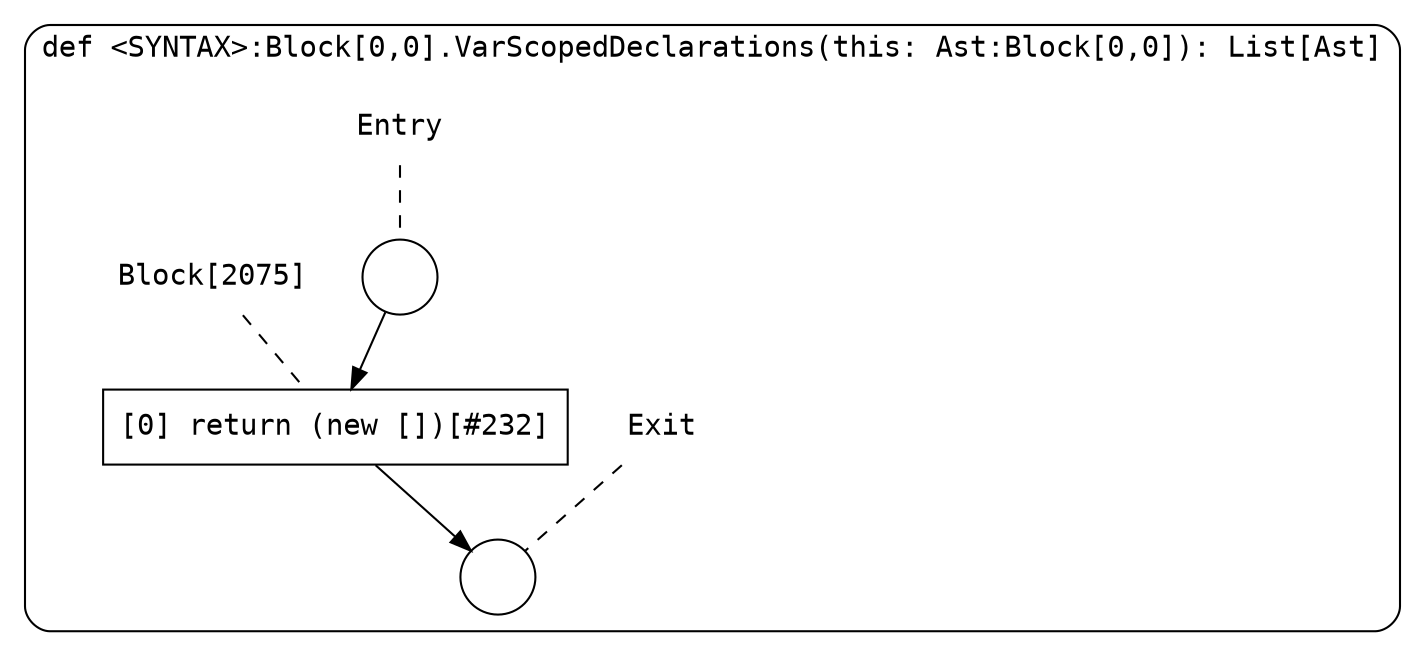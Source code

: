 digraph {
  graph [fontname = "Consolas"]
  node [fontname = "Consolas"]
  edge [fontname = "Consolas"]
  subgraph cluster395 {
    label = "def <SYNTAX>:Block[0,0].VarScopedDeclarations(this: Ast:Block[0,0]): List[Ast]"
    style = rounded
    cluster395_entry_name [shape=none, label=<<font color="black">Entry</font>>]
    cluster395_entry_name -> cluster395_entry [arrowhead=none, color="black", style=dashed]
    cluster395_entry [shape=circle label=" " color="black" fillcolor="white" style=filled]
    cluster395_entry -> node2075 [color="black"]
    cluster395_exit_name [shape=none, label=<<font color="black">Exit</font>>]
    cluster395_exit_name -> cluster395_exit [arrowhead=none, color="black", style=dashed]
    cluster395_exit [shape=circle label=" " color="black" fillcolor="white" style=filled]
    node2075_name [shape=none, label=<<font color="black">Block[2075]</font>>]
    node2075_name -> node2075 [arrowhead=none, color="black", style=dashed]
    node2075 [shape=box, label=<<font color="black">[0] return (new [])[#232]<BR ALIGN="LEFT"/></font>> color="black" fillcolor="white", style=filled]
    node2075 -> cluster395_exit [color="black"]
  }
}